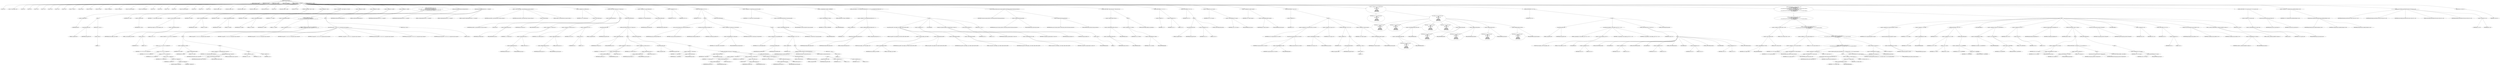 digraph hostapd_notif_assoc {  
"1000134" [label = "(METHOD,hostapd_notif_assoc)" ]
"1000135" [label = "(PARAM,hostapd_data *hapd)" ]
"1000136" [label = "(PARAM,const u8 *addr)" ]
"1000137" [label = "(PARAM,const u8 *req_ies)" ]
"1000138" [label = "(PARAM,size_t req_ies_len)" ]
"1000139" [label = "(PARAM,int reassoc)" ]
"1000140" [label = "(BLOCK,,)" ]
"1000141" [label = "(LOCAL,v6: int)" ]
"1000142" [label = "(LOCAL,v7: const unsigned __int8 *)" ]
"1000143" [label = "(LOCAL,v8: int)" ]
"1000144" [label = "(LOCAL,v9: int)" ]
"1000145" [label = "(LOCAL,v10: int)" ]
"1000146" [label = "(LOCAL,v11: int)" ]
"1000147" [label = "(LOCAL,v13: int)" ]
"1000148" [label = "(LOCAL,v14: int)" ]
"1000149" [label = "(LOCAL,v16: int)" ]
"1000150" [label = "(LOCAL,v17: const u8 *)" ]
"1000151" [label = "(LOCAL,v18: size_t)" ]
"1000152" [label = "(LOCAL,v19: sta_info *)" ]
"1000153" [label = "(LOCAL,v20: sta_info *)" ]
"1000154" [label = "(LOCAL,v21: unsigned int)" ]
"1000155" [label = "(LOCAL,v22: unsigned int)" ]
"1000156" [label = "(LOCAL,v23: wpa_state_machine *)" ]
"1000157" [label = "(LOCAL,v24: wpa_authenticator *)" ]
"1000158" [label = "(LOCAL,v25: int)" ]
"1000159" [label = "(LOCAL,v26: int)" ]
"1000160" [label = "(LOCAL,v27: u32)" ]
"1000161" [label = "(LOCAL,v28: int)" ]
"1000162" [label = "(LOCAL,v29: wpa_state_machine *)" ]
"1000163" [label = "(LOCAL,v30: int)" ]
"1000164" [label = "(LOCAL,v31: u8 *)" ]
"1000165" [label = "(LOCAL,v32: int)" ]
"1000166" [label = "(LOCAL,fmt: unsigned __int8 *)" ]
"1000167" [label = "(LOCAL,fmta: unsigned __int8 *)" ]
"1000168" [label = "(LOCAL,fmtb: unsigned __int8 *)" ]
"1000169" [label = "(LOCAL,fmtc: unsigned __int8 *)" ]
"1000170" [label = "(LOCAL,req_ies_lena: size_t)" ]
"1000171" [label = "(LOCAL,v40: int)" ]
"1000172" [label = "(LOCAL,elems: ieee802_11_elems)" ]
"1000173" [label = "(LOCAL,buf: u8 [ 1064 ])" ]
"1000174" [label = "(CONTROL_STRUCTURE,if ( !addr ),if ( !addr ))" ]
"1000175" [label = "(<operator>.logicalNot,!addr)" ]
"1000176" [label = "(IDENTIFIER,addr,!addr)" ]
"1000177" [label = "(BLOCK,,)" ]
"1000178" [label = "(wpa_printf,wpa_printf(2, fmt))" ]
"1000179" [label = "(LITERAL,2,wpa_printf(2, fmt))" ]
"1000180" [label = "(IDENTIFIER,fmt,wpa_printf(2, fmt))" ]
"1000181" [label = "(RETURN,return -1;,return -1;)" ]
"1000182" [label = "(<operator>.minus,-1)" ]
"1000183" [label = "(LITERAL,1,-1)" ]
"1000184" [label = "(<operator>.assignment,v6 = *addr)" ]
"1000185" [label = "(IDENTIFIER,v6,v6 = *addr)" ]
"1000186" [label = "(<operator>.indirection,*addr)" ]
"1000187" [label = "(IDENTIFIER,addr,v6 = *addr)" ]
"1000188" [label = "(<operator>.assignment,v7 = (const unsigned __int8 *)addr[1])" ]
"1000189" [label = "(IDENTIFIER,v7,v7 = (const unsigned __int8 *)addr[1])" ]
"1000190" [label = "(<operator>.cast,(const unsigned __int8 *)addr[1])" ]
"1000191" [label = "(UNKNOWN,const unsigned __int8 *,const unsigned __int8 *)" ]
"1000192" [label = "(<operator>.indirectIndexAccess,addr[1])" ]
"1000193" [label = "(IDENTIFIER,addr,(const unsigned __int8 *)addr[1])" ]
"1000194" [label = "(LITERAL,1,(const unsigned __int8 *)addr[1])" ]
"1000195" [label = "(<operator>.assignment,v8 = addr[2])" ]
"1000196" [label = "(IDENTIFIER,v8,v8 = addr[2])" ]
"1000197" [label = "(<operator>.indirectIndexAccess,addr[2])" ]
"1000198" [label = "(IDENTIFIER,addr,v8 = addr[2])" ]
"1000199" [label = "(LITERAL,2,v8 = addr[2])" ]
"1000200" [label = "(<operator>.assignment,v9 = addr[3])" ]
"1000201" [label = "(IDENTIFIER,v9,v9 = addr[3])" ]
"1000202" [label = "(<operator>.indirectIndexAccess,addr[3])" ]
"1000203" [label = "(IDENTIFIER,addr,v9 = addr[3])" ]
"1000204" [label = "(LITERAL,3,v9 = addr[3])" ]
"1000205" [label = "(<operator>.assignment,v10 = addr[4])" ]
"1000206" [label = "(IDENTIFIER,v10,v10 = addr[4])" ]
"1000207" [label = "(<operator>.indirectIndexAccess,addr[4])" ]
"1000208" [label = "(IDENTIFIER,addr,v10 = addr[4])" ]
"1000209" [label = "(LITERAL,4,v10 = addr[4])" ]
"1000210" [label = "(<operator>.assignment,v11 = addr[5])" ]
"1000211" [label = "(IDENTIFIER,v11,v11 = addr[5])" ]
"1000212" [label = "(<operator>.indirectIndexAccess,addr[5])" ]
"1000213" [label = "(IDENTIFIER,addr,v11 = addr[5])" ]
"1000214" [label = "(LITERAL,5,v11 = addr[5])" ]
"1000215" [label = "(CONTROL_STRUCTURE,if ( (v6 & 1) != 0\n    || !(v11 | v10 | v9 | v8 | v6 | (unsigned int)v7)\n    || (v40 = addr[5], v13 = memcmp(addr, hapd->own_addr, 6u), v11 = v40, !v13) ),if ( (v6 & 1) != 0\n    || !(v11 | v10 | v9 | v8 | v6 | (unsigned int)v7)\n    || (v40 = addr[5], v13 = memcmp(addr, hapd->own_addr, 6u), v11 = v40, !v13) ))" ]
"1000216" [label = "(<operator>.logicalOr,(v6 & 1) != 0\n    || !(v11 | v10 | v9 | v8 | v6 | (unsigned int)v7)\n    || (v40 = addr[5], v13 = memcmp(addr, hapd->own_addr, 6u), v11 = v40, !v13))" ]
"1000217" [label = "(<operator>.notEquals,(v6 & 1) != 0)" ]
"1000218" [label = "(<operator>.and,v6 & 1)" ]
"1000219" [label = "(IDENTIFIER,v6,v6 & 1)" ]
"1000220" [label = "(LITERAL,1,v6 & 1)" ]
"1000221" [label = "(LITERAL,0,(v6 & 1) != 0)" ]
"1000222" [label = "(<operator>.logicalOr,!(v11 | v10 | v9 | v8 | v6 | (unsigned int)v7)\n    || (v40 = addr[5], v13 = memcmp(addr, hapd->own_addr, 6u), v11 = v40, !v13))" ]
"1000223" [label = "(<operator>.logicalNot,!(v11 | v10 | v9 | v8 | v6 | (unsigned int)v7))" ]
"1000224" [label = "(<operator>.or,v11 | v10 | v9 | v8 | v6 | (unsigned int)v7)" ]
"1000225" [label = "(IDENTIFIER,v11,v11 | v10 | v9 | v8 | v6 | (unsigned int)v7)" ]
"1000226" [label = "(<operator>.or,v10 | v9 | v8 | v6 | (unsigned int)v7)" ]
"1000227" [label = "(IDENTIFIER,v10,v10 | v9 | v8 | v6 | (unsigned int)v7)" ]
"1000228" [label = "(<operator>.or,v9 | v8 | v6 | (unsigned int)v7)" ]
"1000229" [label = "(IDENTIFIER,v9,v9 | v8 | v6 | (unsigned int)v7)" ]
"1000230" [label = "(<operator>.or,v8 | v6 | (unsigned int)v7)" ]
"1000231" [label = "(IDENTIFIER,v8,v8 | v6 | (unsigned int)v7)" ]
"1000232" [label = "(<operator>.or,v6 | (unsigned int)v7)" ]
"1000233" [label = "(IDENTIFIER,v6,v6 | (unsigned int)v7)" ]
"1000234" [label = "(<operator>.cast,(unsigned int)v7)" ]
"1000235" [label = "(UNKNOWN,unsigned int,unsigned int)" ]
"1000236" [label = "(IDENTIFIER,v7,(unsigned int)v7)" ]
"1000237" [label = "(BLOCK,,)" ]
"1000238" [label = "(<operator>.assignment,v40 = addr[5])" ]
"1000239" [label = "(IDENTIFIER,v40,v40 = addr[5])" ]
"1000240" [label = "(<operator>.indirectIndexAccess,addr[5])" ]
"1000241" [label = "(IDENTIFIER,addr,v40 = addr[5])" ]
"1000242" [label = "(LITERAL,5,v40 = addr[5])" ]
"1000243" [label = "(BLOCK,,)" ]
"1000244" [label = "(<operator>.assignment,v13 = memcmp(addr, hapd->own_addr, 6u))" ]
"1000245" [label = "(IDENTIFIER,v13,v13 = memcmp(addr, hapd->own_addr, 6u))" ]
"1000246" [label = "(memcmp,memcmp(addr, hapd->own_addr, 6u))" ]
"1000247" [label = "(IDENTIFIER,addr,memcmp(addr, hapd->own_addr, 6u))" ]
"1000248" [label = "(<operator>.indirectFieldAccess,hapd->own_addr)" ]
"1000249" [label = "(IDENTIFIER,hapd,memcmp(addr, hapd->own_addr, 6u))" ]
"1000250" [label = "(FIELD_IDENTIFIER,own_addr,own_addr)" ]
"1000251" [label = "(LITERAL,6u,memcmp(addr, hapd->own_addr, 6u))" ]
"1000252" [label = "(BLOCK,,)" ]
"1000253" [label = "(<operator>.assignment,v11 = v40)" ]
"1000254" [label = "(IDENTIFIER,v11,v11 = v40)" ]
"1000255" [label = "(IDENTIFIER,v40,v11 = v40)" ]
"1000256" [label = "(<operator>.logicalNot,!v13)" ]
"1000257" [label = "(IDENTIFIER,v13,!v13)" ]
"1000258" [label = "(BLOCK,,)" ]
"1000259" [label = "(wpa_printf,wpa_printf(2, v7, v8, v9, v10, v11, req_ies_lena, req_ies, req_ies_len))" ]
"1000260" [label = "(LITERAL,2,wpa_printf(2, v7, v8, v9, v10, v11, req_ies_lena, req_ies, req_ies_len))" ]
"1000261" [label = "(IDENTIFIER,v7,wpa_printf(2, v7, v8, v9, v10, v11, req_ies_lena, req_ies, req_ies_len))" ]
"1000262" [label = "(IDENTIFIER,v8,wpa_printf(2, v7, v8, v9, v10, v11, req_ies_lena, req_ies, req_ies_len))" ]
"1000263" [label = "(IDENTIFIER,v9,wpa_printf(2, v7, v8, v9, v10, v11, req_ies_lena, req_ies, req_ies_len))" ]
"1000264" [label = "(IDENTIFIER,v10,wpa_printf(2, v7, v8, v9, v10, v11, req_ies_lena, req_ies, req_ies_len))" ]
"1000265" [label = "(IDENTIFIER,v11,wpa_printf(2, v7, v8, v9, v10, v11, req_ies_lena, req_ies, req_ies_len))" ]
"1000266" [label = "(IDENTIFIER,req_ies_lena,wpa_printf(2, v7, v8, v9, v10, v11, req_ies_lena, req_ies, req_ies_len))" ]
"1000267" [label = "(IDENTIFIER,req_ies,wpa_printf(2, v7, v8, v9, v10, v11, req_ies_lena, req_ies, req_ies_len))" ]
"1000268" [label = "(IDENTIFIER,req_ies_len,wpa_printf(2, v7, v8, v9, v10, v11, req_ies_lena, req_ies, req_ies_len))" ]
"1000269" [label = "(RETURN,return 0;,return 0;)" ]
"1000270" [label = "(LITERAL,0,return 0;)" ]
"1000271" [label = "(random_add_randomness,random_add_randomness(addr, 6u))" ]
"1000272" [label = "(IDENTIFIER,addr,random_add_randomness(addr, 6u))" ]
"1000273" [label = "(LITERAL,6u,random_add_randomness(addr, 6u))" ]
"1000274" [label = "(hostapd_logger,hostapd_logger(hapd, addr, 1u, 2, \"associated\"))" ]
"1000275" [label = "(IDENTIFIER,hapd,hostapd_logger(hapd, addr, 1u, 2, \"associated\"))" ]
"1000276" [label = "(IDENTIFIER,addr,hostapd_logger(hapd, addr, 1u, 2, \"associated\"))" ]
"1000277" [label = "(LITERAL,1u,hostapd_logger(hapd, addr, 1u, 2, \"associated\"))" ]
"1000278" [label = "(LITERAL,2,hostapd_logger(hapd, addr, 1u, 2, \"associated\"))" ]
"1000279" [label = "(LITERAL,\"associated\",hostapd_logger(hapd, addr, 1u, 2, \"associated\"))" ]
"1000280" [label = "(ieee802_11_parse_elems,ieee802_11_parse_elems(req_ies, req_ies_len, &elems, 0))" ]
"1000281" [label = "(IDENTIFIER,req_ies,ieee802_11_parse_elems(req_ies, req_ies_len, &elems, 0))" ]
"1000282" [label = "(IDENTIFIER,req_ies_len,ieee802_11_parse_elems(req_ies, req_ies_len, &elems, 0))" ]
"1000283" [label = "(<operator>.addressOf,&elems)" ]
"1000284" [label = "(IDENTIFIER,elems,ieee802_11_parse_elems(req_ies, req_ies_len, &elems, 0))" ]
"1000285" [label = "(LITERAL,0,ieee802_11_parse_elems(req_ies, req_ies_len, &elems, 0))" ]
"1000286" [label = "(<operator>.assignment,v16 = (int)elems.wps_ie)" ]
"1000287" [label = "(IDENTIFIER,v16,v16 = (int)elems.wps_ie)" ]
"1000288" [label = "(<operator>.cast,(int)elems.wps_ie)" ]
"1000289" [label = "(UNKNOWN,int,int)" ]
"1000290" [label = "(<operator>.fieldAccess,elems.wps_ie)" ]
"1000291" [label = "(IDENTIFIER,elems,(int)elems.wps_ie)" ]
"1000292" [label = "(FIELD_IDENTIFIER,wps_ie,wps_ie)" ]
"1000293" [label = "(CONTROL_STRUCTURE,if ( elems.wps_ie ),if ( elems.wps_ie ))" ]
"1000294" [label = "(<operator>.fieldAccess,elems.wps_ie)" ]
"1000295" [label = "(IDENTIFIER,elems,if ( elems.wps_ie ))" ]
"1000296" [label = "(FIELD_IDENTIFIER,wps_ie,wps_ie)" ]
"1000297" [label = "(BLOCK,,)" ]
"1000298" [label = "(<operator>.assignment,v17 = elems.wps_ie - 2)" ]
"1000299" [label = "(IDENTIFIER,v17,v17 = elems.wps_ie - 2)" ]
"1000300" [label = "(<operator>.subtraction,elems.wps_ie - 2)" ]
"1000301" [label = "(<operator>.fieldAccess,elems.wps_ie)" ]
"1000302" [label = "(IDENTIFIER,elems,elems.wps_ie - 2)" ]
"1000303" [label = "(FIELD_IDENTIFIER,wps_ie,wps_ie)" ]
"1000304" [label = "(LITERAL,2,elems.wps_ie - 2)" ]
"1000305" [label = "(<operator>.assignment,v18 = elems.wps_ie_len + 2)" ]
"1000306" [label = "(IDENTIFIER,v18,v18 = elems.wps_ie_len + 2)" ]
"1000307" [label = "(<operator>.addition,elems.wps_ie_len + 2)" ]
"1000308" [label = "(<operator>.fieldAccess,elems.wps_ie_len)" ]
"1000309" [label = "(IDENTIFIER,elems,elems.wps_ie_len + 2)" ]
"1000310" [label = "(FIELD_IDENTIFIER,wps_ie_len,wps_ie_len)" ]
"1000311" [label = "(LITERAL,2,elems.wps_ie_len + 2)" ]
"1000312" [label = "(<operator>.assignment,v16 = v6 & 1)" ]
"1000313" [label = "(IDENTIFIER,v16,v16 = v6 & 1)" ]
"1000314" [label = "(<operator>.and,v6 & 1)" ]
"1000315" [label = "(IDENTIFIER,v6,v6 & 1)" ]
"1000316" [label = "(LITERAL,1,v6 & 1)" ]
"1000317" [label = "(wpa_printf,wpa_printf(2, fmta))" ]
"1000318" [label = "(LITERAL,2,wpa_printf(2, fmta))" ]
"1000319" [label = "(IDENTIFIER,fmta,wpa_printf(2, fmta))" ]
"1000320" [label = "(CONTROL_STRUCTURE,else,else)" ]
"1000321" [label = "(CONTROL_STRUCTURE,if ( elems.rsn_ie ),if ( elems.rsn_ie ))" ]
"1000322" [label = "(<operator>.fieldAccess,elems.rsn_ie)" ]
"1000323" [label = "(IDENTIFIER,elems,if ( elems.rsn_ie ))" ]
"1000324" [label = "(FIELD_IDENTIFIER,rsn_ie,rsn_ie)" ]
"1000325" [label = "(BLOCK,,)" ]
"1000326" [label = "(<operator>.assignment,v17 = elems.rsn_ie - 2)" ]
"1000327" [label = "(IDENTIFIER,v17,v17 = elems.rsn_ie - 2)" ]
"1000328" [label = "(<operator>.subtraction,elems.rsn_ie - 2)" ]
"1000329" [label = "(<operator>.fieldAccess,elems.rsn_ie)" ]
"1000330" [label = "(IDENTIFIER,elems,elems.rsn_ie - 2)" ]
"1000331" [label = "(FIELD_IDENTIFIER,rsn_ie,rsn_ie)" ]
"1000332" [label = "(LITERAL,2,elems.rsn_ie - 2)" ]
"1000333" [label = "(<operator>.assignment,v18 = elems.rsn_ie_len + 2)" ]
"1000334" [label = "(IDENTIFIER,v18,v18 = elems.rsn_ie_len + 2)" ]
"1000335" [label = "(<operator>.addition,elems.rsn_ie_len + 2)" ]
"1000336" [label = "(<operator>.fieldAccess,elems.rsn_ie_len)" ]
"1000337" [label = "(IDENTIFIER,elems,elems.rsn_ie_len + 2)" ]
"1000338" [label = "(FIELD_IDENTIFIER,rsn_ie_len,rsn_ie_len)" ]
"1000339" [label = "(LITERAL,2,elems.rsn_ie_len + 2)" ]
"1000340" [label = "(wpa_printf,wpa_printf(2, fmta))" ]
"1000341" [label = "(LITERAL,2,wpa_printf(2, fmta))" ]
"1000342" [label = "(IDENTIFIER,fmta,wpa_printf(2, fmta))" ]
"1000343" [label = "(CONTROL_STRUCTURE,else,else)" ]
"1000344" [label = "(BLOCK,,)" ]
"1000345" [label = "(<operator>.assignment,v17 = elems.wpa_ie)" ]
"1000346" [label = "(IDENTIFIER,v17,v17 = elems.wpa_ie)" ]
"1000347" [label = "(<operator>.fieldAccess,elems.wpa_ie)" ]
"1000348" [label = "(IDENTIFIER,elems,v17 = elems.wpa_ie)" ]
"1000349" [label = "(FIELD_IDENTIFIER,wpa_ie,wpa_ie)" ]
"1000350" [label = "(CONTROL_STRUCTURE,if ( elems.wpa_ie ),if ( elems.wpa_ie ))" ]
"1000351" [label = "(<operator>.fieldAccess,elems.wpa_ie)" ]
"1000352" [label = "(IDENTIFIER,elems,if ( elems.wpa_ie ))" ]
"1000353" [label = "(FIELD_IDENTIFIER,wpa_ie,wpa_ie)" ]
"1000354" [label = "(BLOCK,,)" ]
"1000355" [label = "(<operator>.assignment,v17 = elems.wpa_ie - 2)" ]
"1000356" [label = "(IDENTIFIER,v17,v17 = elems.wpa_ie - 2)" ]
"1000357" [label = "(<operator>.subtraction,elems.wpa_ie - 2)" ]
"1000358" [label = "(<operator>.fieldAccess,elems.wpa_ie)" ]
"1000359" [label = "(IDENTIFIER,elems,elems.wpa_ie - 2)" ]
"1000360" [label = "(FIELD_IDENTIFIER,wpa_ie,wpa_ie)" ]
"1000361" [label = "(LITERAL,2,elems.wpa_ie - 2)" ]
"1000362" [label = "(<operator>.assignment,v16 = (int)elems.rsn_ie)" ]
"1000363" [label = "(IDENTIFIER,v16,v16 = (int)elems.rsn_ie)" ]
"1000364" [label = "(<operator>.cast,(int)elems.rsn_ie)" ]
"1000365" [label = "(UNKNOWN,int,int)" ]
"1000366" [label = "(<operator>.fieldAccess,elems.rsn_ie)" ]
"1000367" [label = "(IDENTIFIER,elems,(int)elems.rsn_ie)" ]
"1000368" [label = "(FIELD_IDENTIFIER,rsn_ie,rsn_ie)" ]
"1000369" [label = "(<operator>.assignment,v18 = elems.wpa_ie_len + 2)" ]
"1000370" [label = "(IDENTIFIER,v18,v18 = elems.wpa_ie_len + 2)" ]
"1000371" [label = "(<operator>.addition,elems.wpa_ie_len + 2)" ]
"1000372" [label = "(<operator>.fieldAccess,elems.wpa_ie_len)" ]
"1000373" [label = "(IDENTIFIER,elems,elems.wpa_ie_len + 2)" ]
"1000374" [label = "(FIELD_IDENTIFIER,wpa_ie_len,wpa_ie_len)" ]
"1000375" [label = "(LITERAL,2,elems.wpa_ie_len + 2)" ]
"1000376" [label = "(wpa_printf,wpa_printf(2, fmta))" ]
"1000377" [label = "(LITERAL,2,wpa_printf(2, fmta))" ]
"1000378" [label = "(IDENTIFIER,fmta,wpa_printf(2, fmta))" ]
"1000379" [label = "(CONTROL_STRUCTURE,else,else)" ]
"1000380" [label = "(BLOCK,,)" ]
"1000381" [label = "(wpa_printf,wpa_printf(2, fmta))" ]
"1000382" [label = "(LITERAL,2,wpa_printf(2, fmta))" ]
"1000383" [label = "(IDENTIFIER,fmta,wpa_printf(2, fmta))" ]
"1000384" [label = "(<operator>.assignment,v16 = 1)" ]
"1000385" [label = "(IDENTIFIER,v16,v16 = 1)" ]
"1000386" [label = "(LITERAL,1,v16 = 1)" ]
"1000387" [label = "(<operator>.assignment,v18 = 0)" ]
"1000388" [label = "(IDENTIFIER,v18,v18 = 0)" ]
"1000389" [label = "(LITERAL,0,v18 = 0)" ]
"1000390" [label = "(<operator>.assignment,v19 = ap_get_sta(hapd, addr))" ]
"1000391" [label = "(IDENTIFIER,v19,v19 = ap_get_sta(hapd, addr))" ]
"1000392" [label = "(ap_get_sta,ap_get_sta(hapd, addr))" ]
"1000393" [label = "(IDENTIFIER,hapd,ap_get_sta(hapd, addr))" ]
"1000394" [label = "(IDENTIFIER,addr,ap_get_sta(hapd, addr))" ]
"1000395" [label = "(<operator>.assignment,v20 = v19)" ]
"1000396" [label = "(IDENTIFIER,v20,v20 = v19)" ]
"1000397" [label = "(IDENTIFIER,v19,v20 = v19)" ]
"1000398" [label = "(CONTROL_STRUCTURE,if ( v19 ),if ( v19 ))" ]
"1000399" [label = "(IDENTIFIER,v19,if ( v19 ))" ]
"1000400" [label = "(BLOCK,,)" ]
"1000401" [label = "(ap_sta_no_session_timeout,ap_sta_no_session_timeout(hapd, v19))" ]
"1000402" [label = "(IDENTIFIER,hapd,ap_sta_no_session_timeout(hapd, v19))" ]
"1000403" [label = "(IDENTIFIER,v19,ap_sta_no_session_timeout(hapd, v19))" ]
"1000404" [label = "(accounting_sta_stop,accounting_sta_stop(hapd, v20))" ]
"1000405" [label = "(IDENTIFIER,hapd,accounting_sta_stop(hapd, v20))" ]
"1000406" [label = "(IDENTIFIER,v20,accounting_sta_stop(hapd, v20))" ]
"1000407" [label = "(<operator>.assignment,v20->timeout_next = STA_NULLFUNC)" ]
"1000408" [label = "(<operator>.indirectFieldAccess,v20->timeout_next)" ]
"1000409" [label = "(IDENTIFIER,v20,v20->timeout_next = STA_NULLFUNC)" ]
"1000410" [label = "(FIELD_IDENTIFIER,timeout_next,timeout_next)" ]
"1000411" [label = "(IDENTIFIER,STA_NULLFUNC,v20->timeout_next = STA_NULLFUNC)" ]
"1000412" [label = "(CONTROL_STRUCTURE,else,else)" ]
"1000413" [label = "(BLOCK,,)" ]
"1000414" [label = "(<operator>.assignment,v20 = ap_sta_add(hapd, addr))" ]
"1000415" [label = "(IDENTIFIER,v20,v20 = ap_sta_add(hapd, addr))" ]
"1000416" [label = "(ap_sta_add,ap_sta_add(hapd, addr))" ]
"1000417" [label = "(IDENTIFIER,hapd,ap_sta_add(hapd, addr))" ]
"1000418" [label = "(IDENTIFIER,addr,ap_sta_add(hapd, addr))" ]
"1000419" [label = "(CONTROL_STRUCTURE,if ( !v20 ),if ( !v20 ))" ]
"1000420" [label = "(<operator>.logicalNot,!v20)" ]
"1000421" [label = "(IDENTIFIER,v20,!v20)" ]
"1000422" [label = "(BLOCK,,)" ]
"1000423" [label = "(hostapd_drv_sta_disassoc,hostapd_drv_sta_disassoc(hapd, addr, 5))" ]
"1000424" [label = "(IDENTIFIER,hapd,hostapd_drv_sta_disassoc(hapd, addr, 5))" ]
"1000425" [label = "(IDENTIFIER,addr,hostapd_drv_sta_disassoc(hapd, addr, 5))" ]
"1000426" [label = "(LITERAL,5,hostapd_drv_sta_disassoc(hapd, addr, 5))" ]
"1000427" [label = "(RETURN,return -1;,return -1;)" ]
"1000428" [label = "(<operator>.minus,-1)" ]
"1000429" [label = "(LITERAL,1,-1)" ]
"1000430" [label = "(<operator>.assignment,v21 = hapd->iface->drv_max_acl_mac_addrs)" ]
"1000431" [label = "(IDENTIFIER,v21,v21 = hapd->iface->drv_max_acl_mac_addrs)" ]
"1000432" [label = "(<operator>.indirectFieldAccess,hapd->iface->drv_max_acl_mac_addrs)" ]
"1000433" [label = "(<operator>.indirectFieldAccess,hapd->iface)" ]
"1000434" [label = "(IDENTIFIER,hapd,v21 = hapd->iface->drv_max_acl_mac_addrs)" ]
"1000435" [label = "(FIELD_IDENTIFIER,iface,iface)" ]
"1000436" [label = "(FIELD_IDENTIFIER,drv_max_acl_mac_addrs,drv_max_acl_mac_addrs)" ]
"1000437" [label = "(<operators>.assignmentAnd,v20->flags &= 0xFFFECFFF)" ]
"1000438" [label = "(<operator>.indirectFieldAccess,v20->flags)" ]
"1000439" [label = "(IDENTIFIER,v20,v20->flags &= 0xFFFECFFF)" ]
"1000440" [label = "(FIELD_IDENTIFIER,flags,flags)" ]
"1000441" [label = "(LITERAL,0xFFFECFFF,v20->flags &= 0xFFFECFFF)" ]
"1000442" [label = "(CONTROL_STRUCTURE,if ( !v21 && hostapd_check_acl(hapd, addr, 0) != 1 ),if ( !v21 && hostapd_check_acl(hapd, addr, 0) != 1 ))" ]
"1000443" [label = "(<operator>.logicalAnd,!v21 && hostapd_check_acl(hapd, addr, 0) != 1)" ]
"1000444" [label = "(<operator>.logicalNot,!v21)" ]
"1000445" [label = "(IDENTIFIER,v21,!v21)" ]
"1000446" [label = "(<operator>.notEquals,hostapd_check_acl(hapd, addr, 0) != 1)" ]
"1000447" [label = "(hostapd_check_acl,hostapd_check_acl(hapd, addr, 0))" ]
"1000448" [label = "(IDENTIFIER,hapd,hostapd_check_acl(hapd, addr, 0))" ]
"1000449" [label = "(IDENTIFIER,addr,hostapd_check_acl(hapd, addr, 0))" ]
"1000450" [label = "(LITERAL,0,hostapd_check_acl(hapd, addr, 0))" ]
"1000451" [label = "(LITERAL,1,hostapd_check_acl(hapd, addr, 0) != 1)" ]
"1000452" [label = "(BLOCK,,)" ]
"1000453" [label = "(wpa_printf,wpa_printf(3, (const unsigned __int8 *)addr[2], addr[3], addr[4], addr[5]))" ]
"1000454" [label = "(LITERAL,3,wpa_printf(3, (const unsigned __int8 *)addr[2], addr[3], addr[4], addr[5]))" ]
"1000455" [label = "(<operator>.cast,(const unsigned __int8 *)addr[2])" ]
"1000456" [label = "(UNKNOWN,const unsigned __int8 *,const unsigned __int8 *)" ]
"1000457" [label = "(<operator>.indirectIndexAccess,addr[2])" ]
"1000458" [label = "(IDENTIFIER,addr,(const unsigned __int8 *)addr[2])" ]
"1000459" [label = "(LITERAL,2,(const unsigned __int8 *)addr[2])" ]
"1000460" [label = "(<operator>.indirectIndexAccess,addr[3])" ]
"1000461" [label = "(IDENTIFIER,addr,wpa_printf(3, (const unsigned __int8 *)addr[2], addr[3], addr[4], addr[5]))" ]
"1000462" [label = "(LITERAL,3,wpa_printf(3, (const unsigned __int8 *)addr[2], addr[3], addr[4], addr[5]))" ]
"1000463" [label = "(<operator>.indirectIndexAccess,addr[4])" ]
"1000464" [label = "(IDENTIFIER,addr,wpa_printf(3, (const unsigned __int8 *)addr[2], addr[3], addr[4], addr[5]))" ]
"1000465" [label = "(LITERAL,4,wpa_printf(3, (const unsigned __int8 *)addr[2], addr[3], addr[4], addr[5]))" ]
"1000466" [label = "(<operator>.indirectIndexAccess,addr[5])" ]
"1000467" [label = "(IDENTIFIER,addr,wpa_printf(3, (const unsigned __int8 *)addr[2], addr[3], addr[4], addr[5]))" ]
"1000468" [label = "(LITERAL,5,wpa_printf(3, (const unsigned __int8 *)addr[2], addr[3], addr[4], addr[5]))" ]
"1000469" [label = "(<operator>.assignment,v32 = 1)" ]
"1000470" [label = "(IDENTIFIER,v32,v32 = 1)" ]
"1000471" [label = "(LITERAL,1,v32 = 1)" ]
"1000472" [label = "(JUMP_TARGET,fail)" ]
"1000473" [label = "(hostapd_drv_sta_disassoc,hostapd_drv_sta_disassoc(hapd, v20->addr, v32))" ]
"1000474" [label = "(IDENTIFIER,hapd,hostapd_drv_sta_disassoc(hapd, v20->addr, v32))" ]
"1000475" [label = "(<operator>.indirectFieldAccess,v20->addr)" ]
"1000476" [label = "(IDENTIFIER,v20,hostapd_drv_sta_disassoc(hapd, v20->addr, v32))" ]
"1000477" [label = "(FIELD_IDENTIFIER,addr,addr)" ]
"1000478" [label = "(IDENTIFIER,v32,hostapd_drv_sta_disassoc(hapd, v20->addr, v32))" ]
"1000479" [label = "(ap_free_sta,ap_free_sta(hapd, v20))" ]
"1000480" [label = "(IDENTIFIER,hapd,ap_free_sta(hapd, v20))" ]
"1000481" [label = "(IDENTIFIER,v20,ap_free_sta(hapd, v20))" ]
"1000482" [label = "(RETURN,return -1;,return -1;)" ]
"1000483" [label = "(<operator>.minus,-1)" ]
"1000484" [label = "(LITERAL,1,-1)" ]
"1000485" [label = "(ap_copy_sta_supp_op_classes,ap_copy_sta_supp_op_classes(v20, elems.supp_op_classes, elems.supp_op_classes_len))" ]
"1000486" [label = "(IDENTIFIER,v20,ap_copy_sta_supp_op_classes(v20, elems.supp_op_classes, elems.supp_op_classes_len))" ]
"1000487" [label = "(<operator>.fieldAccess,elems.supp_op_classes)" ]
"1000488" [label = "(IDENTIFIER,elems,ap_copy_sta_supp_op_classes(v20, elems.supp_op_classes, elems.supp_op_classes_len))" ]
"1000489" [label = "(FIELD_IDENTIFIER,supp_op_classes,supp_op_classes)" ]
"1000490" [label = "(<operator>.fieldAccess,elems.supp_op_classes_len)" ]
"1000491" [label = "(IDENTIFIER,elems,ap_copy_sta_supp_op_classes(v20, elems.supp_op_classes, elems.supp_op_classes_len))" ]
"1000492" [label = "(FIELD_IDENTIFIER,supp_op_classes_len,supp_op_classes_len)" ]
"1000493" [label = "(CONTROL_STRUCTURE,if ( !hapd->conf->wpa ),if ( !hapd->conf->wpa ))" ]
"1000494" [label = "(<operator>.logicalNot,!hapd->conf->wpa)" ]
"1000495" [label = "(<operator>.indirectFieldAccess,hapd->conf->wpa)" ]
"1000496" [label = "(<operator>.indirectFieldAccess,hapd->conf)" ]
"1000497" [label = "(IDENTIFIER,hapd,!hapd->conf->wpa)" ]
"1000498" [label = "(FIELD_IDENTIFIER,conf,conf)" ]
"1000499" [label = "(FIELD_IDENTIFIER,wpa,wpa)" ]
"1000500" [label = "(BLOCK,,)" ]
"1000501" [label = "(<operator>.assignment,v22 = v20->flags)" ]
"1000502" [label = "(IDENTIFIER,v22,v22 = v20->flags)" ]
"1000503" [label = "(<operator>.indirectFieldAccess,v20->flags)" ]
"1000504" [label = "(IDENTIFIER,v20,v22 = v20->flags)" ]
"1000505" [label = "(FIELD_IDENTIFIER,flags,flags)" ]
"1000506" [label = "(CONTROL_STRUCTURE,goto LABEL_24;,goto LABEL_24;)" ]
"1000507" [label = "(CONTROL_STRUCTURE,if ( !v17 ),if ( !v17 ))" ]
"1000508" [label = "(<operator>.logicalNot,!v17)" ]
"1000509" [label = "(IDENTIFIER,v17,!v17)" ]
"1000510" [label = "(<operator>.assignment,v16 = 1)" ]
"1000511" [label = "(IDENTIFIER,v16,v16 = 1)" ]
"1000512" [label = "(LITERAL,1,v16 = 1)" ]
"1000513" [label = "(CONTROL_STRUCTURE,if ( v16 ),if ( v16 ))" ]
"1000514" [label = "(IDENTIFIER,v16,if ( v16 ))" ]
"1000515" [label = "(BLOCK,,)" ]
"1000516" [label = "(wpa_printf,wpa_printf(2, fmtb))" ]
"1000517" [label = "(LITERAL,2,wpa_printf(2, fmtb))" ]
"1000518" [label = "(IDENTIFIER,fmtb,wpa_printf(2, fmtb))" ]
"1000519" [label = "(<operator>.assignment,v32 = 13)" ]
"1000520" [label = "(IDENTIFIER,v32,v32 = 13)" ]
"1000521" [label = "(LITERAL,13,v32 = 13)" ]
"1000522" [label = "(CONTROL_STRUCTURE,goto fail;,goto fail;)" ]
"1000523" [label = "(<operator>.assignment,v23 = v20->wpa_sm)" ]
"1000524" [label = "(IDENTIFIER,v23,v23 = v20->wpa_sm)" ]
"1000525" [label = "(<operator>.indirectFieldAccess,v20->wpa_sm)" ]
"1000526" [label = "(IDENTIFIER,v20,v23 = v20->wpa_sm)" ]
"1000527" [label = "(FIELD_IDENTIFIER,wpa_sm,wpa_sm)" ]
"1000528" [label = "(<operator>.assignment,v24 = hapd->wpa_auth)" ]
"1000529" [label = "(IDENTIFIER,v24,v24 = hapd->wpa_auth)" ]
"1000530" [label = "(<operator>.indirectFieldAccess,hapd->wpa_auth)" ]
"1000531" [label = "(IDENTIFIER,hapd,v24 = hapd->wpa_auth)" ]
"1000532" [label = "(FIELD_IDENTIFIER,wpa_auth,wpa_auth)" ]
"1000533" [label = "(CONTROL_STRUCTURE,if ( !v23 ),if ( !v23 ))" ]
"1000534" [label = "(<operator>.logicalNot,!v23)" ]
"1000535" [label = "(IDENTIFIER,v23,!v23)" ]
"1000536" [label = "(BLOCK,,)" ]
"1000537" [label = "(<operator>.assignment,v23 = wpa_auth_sta_init(v24, v20->addr, 0))" ]
"1000538" [label = "(IDENTIFIER,v23,v23 = wpa_auth_sta_init(v24, v20->addr, 0))" ]
"1000539" [label = "(wpa_auth_sta_init,wpa_auth_sta_init(v24, v20->addr, 0))" ]
"1000540" [label = "(IDENTIFIER,v24,wpa_auth_sta_init(v24, v20->addr, 0))" ]
"1000541" [label = "(<operator>.indirectFieldAccess,v20->addr)" ]
"1000542" [label = "(IDENTIFIER,v20,wpa_auth_sta_init(v24, v20->addr, 0))" ]
"1000543" [label = "(FIELD_IDENTIFIER,addr,addr)" ]
"1000544" [label = "(LITERAL,0,wpa_auth_sta_init(v24, v20->addr, 0))" ]
"1000545" [label = "(<operator>.assignment,v20->wpa_sm = v23)" ]
"1000546" [label = "(<operator>.indirectFieldAccess,v20->wpa_sm)" ]
"1000547" [label = "(IDENTIFIER,v20,v20->wpa_sm = v23)" ]
"1000548" [label = "(FIELD_IDENTIFIER,wpa_sm,wpa_sm)" ]
"1000549" [label = "(IDENTIFIER,v23,v20->wpa_sm = v23)" ]
"1000550" [label = "(CONTROL_STRUCTURE,if ( !v23 ),if ( !v23 ))" ]
"1000551" [label = "(<operator>.logicalNot,!v23)" ]
"1000552" [label = "(IDENTIFIER,v23,!v23)" ]
"1000553" [label = "(BLOCK,,)" ]
"1000554" [label = "(wpa_printf,wpa_printf(5, fmtb))" ]
"1000555" [label = "(LITERAL,5,wpa_printf(5, fmtb))" ]
"1000556" [label = "(IDENTIFIER,fmtb,wpa_printf(5, fmtb))" ]
"1000557" [label = "(RETURN,return -1;,return -1;)" ]
"1000558" [label = "(<operator>.minus,-1)" ]
"1000559" [label = "(LITERAL,1,-1)" ]
"1000560" [label = "(<operator>.assignment,v24 = hapd->wpa_auth)" ]
"1000561" [label = "(IDENTIFIER,v24,v24 = hapd->wpa_auth)" ]
"1000562" [label = "(<operator>.indirectFieldAccess,hapd->wpa_auth)" ]
"1000563" [label = "(IDENTIFIER,hapd,v24 = hapd->wpa_auth)" ]
"1000564" [label = "(FIELD_IDENTIFIER,wpa_auth,wpa_auth)" ]
"1000565" [label = "(<operator>.assignment,v25 = wpa_validate_wpa_ie(\n          v24,\n          v23,\n          hapd->iface->freq,\n          v17,\n          v18,\n          elems.mdie,\n          elems.mdie_len,\n          elems.owe_dh,\n          elems.owe_dh_len))" ]
"1000566" [label = "(IDENTIFIER,v25,v25 = wpa_validate_wpa_ie(\n          v24,\n          v23,\n          hapd->iface->freq,\n          v17,\n          v18,\n          elems.mdie,\n          elems.mdie_len,\n          elems.owe_dh,\n          elems.owe_dh_len))" ]
"1000567" [label = "(wpa_validate_wpa_ie,wpa_validate_wpa_ie(\n          v24,\n          v23,\n          hapd->iface->freq,\n          v17,\n          v18,\n          elems.mdie,\n          elems.mdie_len,\n          elems.owe_dh,\n          elems.owe_dh_len))" ]
"1000568" [label = "(IDENTIFIER,v24,wpa_validate_wpa_ie(\n          v24,\n          v23,\n          hapd->iface->freq,\n          v17,\n          v18,\n          elems.mdie,\n          elems.mdie_len,\n          elems.owe_dh,\n          elems.owe_dh_len))" ]
"1000569" [label = "(IDENTIFIER,v23,wpa_validate_wpa_ie(\n          v24,\n          v23,\n          hapd->iface->freq,\n          v17,\n          v18,\n          elems.mdie,\n          elems.mdie_len,\n          elems.owe_dh,\n          elems.owe_dh_len))" ]
"1000570" [label = "(<operator>.indirectFieldAccess,hapd->iface->freq)" ]
"1000571" [label = "(<operator>.indirectFieldAccess,hapd->iface)" ]
"1000572" [label = "(IDENTIFIER,hapd,wpa_validate_wpa_ie(\n          v24,\n          v23,\n          hapd->iface->freq,\n          v17,\n          v18,\n          elems.mdie,\n          elems.mdie_len,\n          elems.owe_dh,\n          elems.owe_dh_len))" ]
"1000573" [label = "(FIELD_IDENTIFIER,iface,iface)" ]
"1000574" [label = "(FIELD_IDENTIFIER,freq,freq)" ]
"1000575" [label = "(IDENTIFIER,v17,wpa_validate_wpa_ie(\n          v24,\n          v23,\n          hapd->iface->freq,\n          v17,\n          v18,\n          elems.mdie,\n          elems.mdie_len,\n          elems.owe_dh,\n          elems.owe_dh_len))" ]
"1000576" [label = "(IDENTIFIER,v18,wpa_validate_wpa_ie(\n          v24,\n          v23,\n          hapd->iface->freq,\n          v17,\n          v18,\n          elems.mdie,\n          elems.mdie_len,\n          elems.owe_dh,\n          elems.owe_dh_len))" ]
"1000577" [label = "(<operator>.fieldAccess,elems.mdie)" ]
"1000578" [label = "(IDENTIFIER,elems,wpa_validate_wpa_ie(\n          v24,\n          v23,\n          hapd->iface->freq,\n          v17,\n          v18,\n          elems.mdie,\n          elems.mdie_len,\n          elems.owe_dh,\n          elems.owe_dh_len))" ]
"1000579" [label = "(FIELD_IDENTIFIER,mdie,mdie)" ]
"1000580" [label = "(<operator>.fieldAccess,elems.mdie_len)" ]
"1000581" [label = "(IDENTIFIER,elems,wpa_validate_wpa_ie(\n          v24,\n          v23,\n          hapd->iface->freq,\n          v17,\n          v18,\n          elems.mdie,\n          elems.mdie_len,\n          elems.owe_dh,\n          elems.owe_dh_len))" ]
"1000582" [label = "(FIELD_IDENTIFIER,mdie_len,mdie_len)" ]
"1000583" [label = "(<operator>.fieldAccess,elems.owe_dh)" ]
"1000584" [label = "(IDENTIFIER,elems,wpa_validate_wpa_ie(\n          v24,\n          v23,\n          hapd->iface->freq,\n          v17,\n          v18,\n          elems.mdie,\n          elems.mdie_len,\n          elems.owe_dh,\n          elems.owe_dh_len))" ]
"1000585" [label = "(FIELD_IDENTIFIER,owe_dh,owe_dh)" ]
"1000586" [label = "(<operator>.fieldAccess,elems.owe_dh_len)" ]
"1000587" [label = "(IDENTIFIER,elems,wpa_validate_wpa_ie(\n          v24,\n          v23,\n          hapd->iface->freq,\n          v17,\n          v18,\n          elems.mdie,\n          elems.mdie_len,\n          elems.owe_dh,\n          elems.owe_dh_len))" ]
"1000588" [label = "(FIELD_IDENTIFIER,owe_dh_len,owe_dh_len)" ]
"1000589" [label = "(CONTROL_STRUCTURE,if ( v25 ),if ( v25 ))" ]
"1000590" [label = "(IDENTIFIER,v25,if ( v25 ))" ]
"1000591" [label = "(BLOCK,,)" ]
"1000592" [label = "(wpa_printf,wpa_printf(2, fmtc))" ]
"1000593" [label = "(LITERAL,2,wpa_printf(2, fmtc))" ]
"1000594" [label = "(IDENTIFIER,fmtc,wpa_printf(2, fmtc))" ]
"1000595" [label = "(wpa_hexdump,wpa_hexdump(2, (const unsigned __int8 *)\"IE\", v17, v18))" ]
"1000596" [label = "(LITERAL,2,wpa_hexdump(2, (const unsigned __int8 *)\"IE\", v17, v18))" ]
"1000597" [label = "(<operator>.cast,(const unsigned __int8 *)\"IE\")" ]
"1000598" [label = "(UNKNOWN,const unsigned __int8 *,const unsigned __int8 *)" ]
"1000599" [label = "(LITERAL,\"IE\",(const unsigned __int8 *)\"IE\")" ]
"1000600" [label = "(IDENTIFIER,v17,wpa_hexdump(2, (const unsigned __int8 *)\"IE\", v17, v18))" ]
"1000601" [label = "(IDENTIFIER,v18,wpa_hexdump(2, (const unsigned __int8 *)\"IE\", v17, v18))" ]
"1000602" [label = "(CONTROL_STRUCTURE,switch ( v25 ),switch ( v25 ))" ]
"1000603" [label = "(IDENTIFIER,v25,switch ( v25 ))" ]
"1000604" [label = "(BLOCK,,)" ]
"1000605" [label = "(JUMP_TARGET,case 2)" ]
"1000606" [label = "(<operator>.assignment,v32 = 18)" ]
"1000607" [label = "(IDENTIFIER,v32,v32 = 18)" ]
"1000608" [label = "(LITERAL,18,v32 = 18)" ]
"1000609" [label = "(CONTROL_STRUCTURE,break;,break;)" ]
"1000610" [label = "(JUMP_TARGET,case 3)" ]
"1000611" [label = "(<operator>.assignment,v32 = 19)" ]
"1000612" [label = "(IDENTIFIER,v32,v32 = 19)" ]
"1000613" [label = "(LITERAL,19,v32 = 19)" ]
"1000614" [label = "(CONTROL_STRUCTURE,break;,break;)" ]
"1000615" [label = "(JUMP_TARGET,case 4)" ]
"1000616" [label = "(<operator>.assignment,v32 = 20)" ]
"1000617" [label = "(IDENTIFIER,v32,v32 = 20)" ]
"1000618" [label = "(LITERAL,20,v32 = 20)" ]
"1000619" [label = "(CONTROL_STRUCTURE,break;,break;)" ]
"1000620" [label = "(JUMP_TARGET,case 8)" ]
"1000621" [label = "(<operator>.assignment,v32 = 24)" ]
"1000622" [label = "(IDENTIFIER,v32,v32 = 24)" ]
"1000623" [label = "(LITERAL,24,v32 = 24)" ]
"1000624" [label = "(CONTROL_STRUCTURE,break;,break;)" ]
"1000625" [label = "(JUMP_TARGET,default)" ]
"1000626" [label = "(<operator>.assignment,v32 = 13)" ]
"1000627" [label = "(IDENTIFIER,v32,v32 = 13)" ]
"1000628" [label = "(LITERAL,13,v32 = 13)" ]
"1000629" [label = "(CONTROL_STRUCTURE,break;,break;)" ]
"1000630" [label = "(CONTROL_STRUCTURE,goto fail;,goto fail;)" ]
"1000631" [label = "(CONTROL_STRUCTURE,if ( (v20->flags & 0x402) != 1026\n    || (v14 = v20->sa_query_timed_out) != 0\n    || v20->sa_query_count > 0\n    && ((ap_check_sa_query_timeout(hapd, v20), (~v20->flags & 0x402) != 0) || v20->sa_query_timed_out)\n    || v20->auth_alg == 2 ),if ( (v20->flags & 0x402) != 1026\n    || (v14 = v20->sa_query_timed_out) != 0\n    || v20->sa_query_count > 0\n    && ((ap_check_sa_query_timeout(hapd, v20), (~v20->flags & 0x402) != 0) || v20->sa_query_timed_out)\n    || v20->auth_alg == 2 ))" ]
"1000632" [label = "(<operator>.logicalOr,(v20->flags & 0x402) != 1026\n    || (v14 = v20->sa_query_timed_out) != 0\n    || v20->sa_query_count > 0\n    && ((ap_check_sa_query_timeout(hapd, v20), (~v20->flags & 0x402) != 0) || v20->sa_query_timed_out)\n    || v20->auth_alg == 2)" ]
"1000633" [label = "(<operator>.notEquals,(v20->flags & 0x402) != 1026)" ]
"1000634" [label = "(<operator>.and,v20->flags & 0x402)" ]
"1000635" [label = "(<operator>.indirectFieldAccess,v20->flags)" ]
"1000636" [label = "(IDENTIFIER,v20,v20->flags & 0x402)" ]
"1000637" [label = "(FIELD_IDENTIFIER,flags,flags)" ]
"1000638" [label = "(LITERAL,0x402,v20->flags & 0x402)" ]
"1000639" [label = "(LITERAL,1026,(v20->flags & 0x402) != 1026)" ]
"1000640" [label = "(<operator>.logicalOr,(v14 = v20->sa_query_timed_out) != 0\n    || v20->sa_query_count > 0\n    && ((ap_check_sa_query_timeout(hapd, v20), (~v20->flags & 0x402) != 0) || v20->sa_query_timed_out)\n    || v20->auth_alg == 2)" ]
"1000641" [label = "(<operator>.notEquals,(v14 = v20->sa_query_timed_out) != 0)" ]
"1000642" [label = "(<operator>.assignment,v14 = v20->sa_query_timed_out)" ]
"1000643" [label = "(IDENTIFIER,v14,v14 = v20->sa_query_timed_out)" ]
"1000644" [label = "(<operator>.indirectFieldAccess,v20->sa_query_timed_out)" ]
"1000645" [label = "(IDENTIFIER,v20,v14 = v20->sa_query_timed_out)" ]
"1000646" [label = "(FIELD_IDENTIFIER,sa_query_timed_out,sa_query_timed_out)" ]
"1000647" [label = "(LITERAL,0,(v14 = v20->sa_query_timed_out) != 0)" ]
"1000648" [label = "(<operator>.logicalOr,v20->sa_query_count > 0\n    && ((ap_check_sa_query_timeout(hapd, v20), (~v20->flags & 0x402) != 0) || v20->sa_query_timed_out)\n    || v20->auth_alg == 2)" ]
"1000649" [label = "(<operator>.logicalAnd,v20->sa_query_count > 0\n    && ((ap_check_sa_query_timeout(hapd, v20), (~v20->flags & 0x402) != 0) || v20->sa_query_timed_out))" ]
"1000650" [label = "(<operator>.greaterThan,v20->sa_query_count > 0)" ]
"1000651" [label = "(<operator>.indirectFieldAccess,v20->sa_query_count)" ]
"1000652" [label = "(IDENTIFIER,v20,v20->sa_query_count > 0)" ]
"1000653" [label = "(FIELD_IDENTIFIER,sa_query_count,sa_query_count)" ]
"1000654" [label = "(LITERAL,0,v20->sa_query_count > 0)" ]
"1000655" [label = "(<operator>.logicalOr,(ap_check_sa_query_timeout(hapd, v20), (~v20->flags & 0x402) != 0) || v20->sa_query_timed_out)" ]
"1000656" [label = "(BLOCK,,)" ]
"1000657" [label = "(ap_check_sa_query_timeout,ap_check_sa_query_timeout(hapd, v20))" ]
"1000658" [label = "(IDENTIFIER,hapd,ap_check_sa_query_timeout(hapd, v20))" ]
"1000659" [label = "(IDENTIFIER,v20,ap_check_sa_query_timeout(hapd, v20))" ]
"1000660" [label = "(<operator>.notEquals,(~v20->flags & 0x402) != 0)" ]
"1000661" [label = "(<operator>.and,~v20->flags & 0x402)" ]
"1000662" [label = "(<operator>.indirectFieldAccess,~v20->flags)" ]
"1000663" [label = "(IDENTIFIER,~v20,~v20->flags & 0x402)" ]
"1000664" [label = "(FIELD_IDENTIFIER,flags,flags)" ]
"1000665" [label = "(LITERAL,0x402,~v20->flags & 0x402)" ]
"1000666" [label = "(LITERAL,0,(~v20->flags & 0x402) != 0)" ]
"1000667" [label = "(<operator>.indirectFieldAccess,v20->sa_query_timed_out)" ]
"1000668" [label = "(IDENTIFIER,v20,(ap_check_sa_query_timeout(hapd, v20), (~v20->flags & 0x402) != 0) || v20->sa_query_timed_out)" ]
"1000669" [label = "(FIELD_IDENTIFIER,sa_query_timed_out,sa_query_timed_out)" ]
"1000670" [label = "(<operator>.equals,v20->auth_alg == 2)" ]
"1000671" [label = "(<operator>.indirectFieldAccess,v20->auth_alg)" ]
"1000672" [label = "(IDENTIFIER,v20,v20->auth_alg == 2)" ]
"1000673" [label = "(FIELD_IDENTIFIER,auth_alg,auth_alg)" ]
"1000674" [label = "(LITERAL,2,v20->auth_alg == 2)" ]
"1000675" [label = "(BLOCK,,)" ]
"1000676" [label = "(<operator>.assignment,v26 = wpa_auth_uses_mfp(v20->wpa_sm))" ]
"1000677" [label = "(IDENTIFIER,v26,v26 = wpa_auth_uses_mfp(v20->wpa_sm))" ]
"1000678" [label = "(wpa_auth_uses_mfp,wpa_auth_uses_mfp(v20->wpa_sm))" ]
"1000679" [label = "(<operator>.indirectFieldAccess,v20->wpa_sm)" ]
"1000680" [label = "(IDENTIFIER,v20,wpa_auth_uses_mfp(v20->wpa_sm))" ]
"1000681" [label = "(FIELD_IDENTIFIER,wpa_sm,wpa_sm)" ]
"1000682" [label = "(<operator>.assignment,v27 = v20->flags)" ]
"1000683" [label = "(IDENTIFIER,v27,v27 = v20->flags)" ]
"1000684" [label = "(<operator>.indirectFieldAccess,v20->flags)" ]
"1000685" [label = "(IDENTIFIER,v20,v27 = v20->flags)" ]
"1000686" [label = "(FIELD_IDENTIFIER,flags,flags)" ]
"1000687" [label = "(CONTROL_STRUCTURE,if ( v26 ),if ( v26 ))" ]
"1000688" [label = "(IDENTIFIER,v26,if ( v26 ))" ]
"1000689" [label = "(<operator>.assignment,v22 = v27 | 0x400)" ]
"1000690" [label = "(IDENTIFIER,v22,v22 = v27 | 0x400)" ]
"1000691" [label = "(<operator>.or,v27 | 0x400)" ]
"1000692" [label = "(IDENTIFIER,v27,v27 | 0x400)" ]
"1000693" [label = "(LITERAL,0x400,v27 | 0x400)" ]
"1000694" [label = "(CONTROL_STRUCTURE,else,else)" ]
"1000695" [label = "(<operator>.assignment,v22 = v27 & 0xFFFFFBFF)" ]
"1000696" [label = "(IDENTIFIER,v22,v22 = v27 & 0xFFFFFBFF)" ]
"1000697" [label = "(<operator>.and,v27 & 0xFFFFFBFF)" ]
"1000698" [label = "(IDENTIFIER,v27,v27 & 0xFFFFFBFF)" ]
"1000699" [label = "(LITERAL,0xFFFFFBFF,v27 & 0xFFFFFBFF)" ]
"1000700" [label = "(JUMP_TARGET,LABEL_24)" ]
"1000701" [label = "(<operator>.assignment,v20->flags = v22 & 0xFFF7FFFF | 3)" ]
"1000702" [label = "(<operator>.indirectFieldAccess,v20->flags)" ]
"1000703" [label = "(IDENTIFIER,v20,v20->flags = v22 & 0xFFF7FFFF | 3)" ]
"1000704" [label = "(FIELD_IDENTIFIER,flags,flags)" ]
"1000705" [label = "(<operator>.or,v22 & 0xFFF7FFFF | 3)" ]
"1000706" [label = "(<operator>.and,v22 & 0xFFF7FFFF)" ]
"1000707" [label = "(IDENTIFIER,v22,v22 & 0xFFF7FFFF)" ]
"1000708" [label = "(LITERAL,0xFFF7FFFF,v22 & 0xFFF7FFFF)" ]
"1000709" [label = "(LITERAL,3,v22 & 0xFFF7FFFF | 3)" ]
"1000710" [label = "(<operator>.assignment,v28 = v22 & 2)" ]
"1000711" [label = "(IDENTIFIER,v28,v28 = v22 & 2)" ]
"1000712" [label = "(<operator>.and,v22 & 2)" ]
"1000713" [label = "(IDENTIFIER,v22,v22 & 2)" ]
"1000714" [label = "(LITERAL,2,v22 & 2)" ]
"1000715" [label = "(hostapd_set_sta_flags,hostapd_set_sta_flags(hapd, v20))" ]
"1000716" [label = "(IDENTIFIER,hapd,hostapd_set_sta_flags(hapd, v20))" ]
"1000717" [label = "(IDENTIFIER,v20,hostapd_set_sta_flags(hapd, v20))" ]
"1000718" [label = "(CONTROL_STRUCTURE,if ( reassoc ),if ( reassoc ))" ]
"1000719" [label = "(IDENTIFIER,reassoc,if ( reassoc ))" ]
"1000720" [label = "(BLOCK,,)" ]
"1000721" [label = "(<operator>.assignment,v29 = v20->wpa_sm)" ]
"1000722" [label = "(IDENTIFIER,v29,v29 = v20->wpa_sm)" ]
"1000723" [label = "(<operator>.indirectFieldAccess,v20->wpa_sm)" ]
"1000724" [label = "(IDENTIFIER,v20,v29 = v20->wpa_sm)" ]
"1000725" [label = "(FIELD_IDENTIFIER,wpa_sm,wpa_sm)" ]
"1000726" [label = "(CONTROL_STRUCTURE,if ( v20->auth_alg == 2 ),if ( v20->auth_alg == 2 ))" ]
"1000727" [label = "(<operator>.equals,v20->auth_alg == 2)" ]
"1000728" [label = "(<operator>.indirectFieldAccess,v20->auth_alg)" ]
"1000729" [label = "(IDENTIFIER,v20,v20->auth_alg == 2)" ]
"1000730" [label = "(FIELD_IDENTIFIER,auth_alg,auth_alg)" ]
"1000731" [label = "(LITERAL,2,v20->auth_alg == 2)" ]
"1000732" [label = "(BLOCK,,)" ]
"1000733" [label = "(wpa_auth_sm_event,wpa_auth_sm_event(v29, WPA_ASSOC_FT))" ]
"1000734" [label = "(IDENTIFIER,v29,wpa_auth_sm_event(v29, WPA_ASSOC_FT))" ]
"1000735" [label = "(IDENTIFIER,WPA_ASSOC_FT,wpa_auth_sm_event(v29, WPA_ASSOC_FT))" ]
"1000736" [label = "(CONTROL_STRUCTURE,goto LABEL_27;,goto LABEL_27;)" ]
"1000737" [label = "(CONTROL_STRUCTURE,else,else)" ]
"1000738" [label = "(BLOCK,,)" ]
"1000739" [label = "(<operator>.assignment,v29 = v20->wpa_sm)" ]
"1000740" [label = "(IDENTIFIER,v29,v29 = v20->wpa_sm)" ]
"1000741" [label = "(<operator>.indirectFieldAccess,v20->wpa_sm)" ]
"1000742" [label = "(IDENTIFIER,v20,v29 = v20->wpa_sm)" ]
"1000743" [label = "(FIELD_IDENTIFIER,wpa_sm,wpa_sm)" ]
"1000744" [label = "(wpa_auth_sm_event,wpa_auth_sm_event(v29, WPA_ASSOC))" ]
"1000745" [label = "(IDENTIFIER,v29,wpa_auth_sm_event(v29, WPA_ASSOC))" ]
"1000746" [label = "(IDENTIFIER,WPA_ASSOC,wpa_auth_sm_event(v29, WPA_ASSOC))" ]
"1000747" [label = "(JUMP_TARGET,LABEL_27)" ]
"1000748" [label = "(<operator>.assignment,v30 = v28)" ]
"1000749" [label = "(IDENTIFIER,v30,v30 = v28)" ]
"1000750" [label = "(IDENTIFIER,v28,v30 = v28)" ]
"1000751" [label = "(CONTROL_STRUCTURE,if ( v28 ),if ( v28 ))" ]
"1000752" [label = "(IDENTIFIER,v28,if ( v28 ))" ]
"1000753" [label = "(<operator>.assignment,v30 = 1)" ]
"1000754" [label = "(IDENTIFIER,v30,v30 = 1)" ]
"1000755" [label = "(LITERAL,1,v30 = 1)" ]
"1000756" [label = "(hostapd_new_assoc_sta,hostapd_new_assoc_sta(hapd, v20, v30))" ]
"1000757" [label = "(IDENTIFIER,hapd,hostapd_new_assoc_sta(hapd, v20, v30))" ]
"1000758" [label = "(IDENTIFIER,v20,hostapd_new_assoc_sta(hapd, v20, v30))" ]
"1000759" [label = "(IDENTIFIER,v30,hostapd_new_assoc_sta(hapd, v20, v30))" ]
"1000760" [label = "(ieee802_1x_notify_port_enabled,ieee802_1x_notify_port_enabled(v20->eapol_sm, 1))" ]
"1000761" [label = "(<operator>.indirectFieldAccess,v20->eapol_sm)" ]
"1000762" [label = "(IDENTIFIER,v20,ieee802_1x_notify_port_enabled(v20->eapol_sm, 1))" ]
"1000763" [label = "(FIELD_IDENTIFIER,eapol_sm,eapol_sm)" ]
"1000764" [label = "(LITERAL,1,ieee802_1x_notify_port_enabled(v20->eapol_sm, 1))" ]
"1000765" [label = "(RETURN,return 0;,return 0;)" ]
"1000766" [label = "(LITERAL,0,return 0;)" ]
"1000767" [label = "(CONTROL_STRUCTURE,if ( !v20->sa_query_count ),if ( !v20->sa_query_count ))" ]
"1000768" [label = "(<operator>.logicalNot,!v20->sa_query_count)" ]
"1000769" [label = "(<operator>.indirectFieldAccess,v20->sa_query_count)" ]
"1000770" [label = "(IDENTIFIER,v20,!v20->sa_query_count)" ]
"1000771" [label = "(FIELD_IDENTIFIER,sa_query_count,sa_query_count)" ]
"1000772" [label = "(ap_sta_start_sa_query,ap_sta_start_sa_query(hapd, v20))" ]
"1000773" [label = "(IDENTIFIER,hapd,ap_sta_start_sa_query(hapd, v20))" ]
"1000774" [label = "(IDENTIFIER,v20,ap_sta_start_sa_query(hapd, v20))" ]
"1000775" [label = "(<operator>.assignment,v31 = hostapd_eid_assoc_comeback_time(hapd, v20, buf))" ]
"1000776" [label = "(IDENTIFIER,v31,v31 = hostapd_eid_assoc_comeback_time(hapd, v20, buf))" ]
"1000777" [label = "(hostapd_eid_assoc_comeback_time,hostapd_eid_assoc_comeback_time(hapd, v20, buf))" ]
"1000778" [label = "(IDENTIFIER,hapd,hostapd_eid_assoc_comeback_time(hapd, v20, buf))" ]
"1000779" [label = "(IDENTIFIER,v20,hostapd_eid_assoc_comeback_time(hapd, v20, buf))" ]
"1000780" [label = "(IDENTIFIER,buf,hostapd_eid_assoc_comeback_time(hapd, v20, buf))" ]
"1000781" [label = "(hostapd_sta_assoc,hostapd_sta_assoc(hapd, addr, reassoc, 0x1Eu, buf, v31 - buf))" ]
"1000782" [label = "(IDENTIFIER,hapd,hostapd_sta_assoc(hapd, addr, reassoc, 0x1Eu, buf, v31 - buf))" ]
"1000783" [label = "(IDENTIFIER,addr,hostapd_sta_assoc(hapd, addr, reassoc, 0x1Eu, buf, v31 - buf))" ]
"1000784" [label = "(IDENTIFIER,reassoc,hostapd_sta_assoc(hapd, addr, reassoc, 0x1Eu, buf, v31 - buf))" ]
"1000785" [label = "(LITERAL,0x1Eu,hostapd_sta_assoc(hapd, addr, reassoc, 0x1Eu, buf, v31 - buf))" ]
"1000786" [label = "(IDENTIFIER,buf,hostapd_sta_assoc(hapd, addr, reassoc, 0x1Eu, buf, v31 - buf))" ]
"1000787" [label = "(<operator>.subtraction,v31 - buf)" ]
"1000788" [label = "(IDENTIFIER,v31,v31 - buf)" ]
"1000789" [label = "(IDENTIFIER,buf,v31 - buf)" ]
"1000790" [label = "(RETURN,return v14;,return v14;)" ]
"1000791" [label = "(IDENTIFIER,v14,return v14;)" ]
"1000792" [label = "(METHOD_RETURN,int __fastcall)" ]
  "1000134" -> "1000135" 
  "1000134" -> "1000136" 
  "1000134" -> "1000137" 
  "1000134" -> "1000138" 
  "1000134" -> "1000139" 
  "1000134" -> "1000140" 
  "1000134" -> "1000792" 
  "1000140" -> "1000141" 
  "1000140" -> "1000142" 
  "1000140" -> "1000143" 
  "1000140" -> "1000144" 
  "1000140" -> "1000145" 
  "1000140" -> "1000146" 
  "1000140" -> "1000147" 
  "1000140" -> "1000148" 
  "1000140" -> "1000149" 
  "1000140" -> "1000150" 
  "1000140" -> "1000151" 
  "1000140" -> "1000152" 
  "1000140" -> "1000153" 
  "1000140" -> "1000154" 
  "1000140" -> "1000155" 
  "1000140" -> "1000156" 
  "1000140" -> "1000157" 
  "1000140" -> "1000158" 
  "1000140" -> "1000159" 
  "1000140" -> "1000160" 
  "1000140" -> "1000161" 
  "1000140" -> "1000162" 
  "1000140" -> "1000163" 
  "1000140" -> "1000164" 
  "1000140" -> "1000165" 
  "1000140" -> "1000166" 
  "1000140" -> "1000167" 
  "1000140" -> "1000168" 
  "1000140" -> "1000169" 
  "1000140" -> "1000170" 
  "1000140" -> "1000171" 
  "1000140" -> "1000172" 
  "1000140" -> "1000173" 
  "1000140" -> "1000174" 
  "1000140" -> "1000184" 
  "1000140" -> "1000188" 
  "1000140" -> "1000195" 
  "1000140" -> "1000200" 
  "1000140" -> "1000205" 
  "1000140" -> "1000210" 
  "1000140" -> "1000215" 
  "1000140" -> "1000271" 
  "1000140" -> "1000274" 
  "1000140" -> "1000280" 
  "1000140" -> "1000286" 
  "1000140" -> "1000293" 
  "1000140" -> "1000390" 
  "1000140" -> "1000395" 
  "1000140" -> "1000398" 
  "1000140" -> "1000430" 
  "1000140" -> "1000437" 
  "1000140" -> "1000442" 
  "1000140" -> "1000485" 
  "1000140" -> "1000493" 
  "1000140" -> "1000507" 
  "1000140" -> "1000513" 
  "1000140" -> "1000523" 
  "1000140" -> "1000528" 
  "1000140" -> "1000533" 
  "1000140" -> "1000565" 
  "1000140" -> "1000589" 
  "1000140" -> "1000631" 
  "1000140" -> "1000767" 
  "1000140" -> "1000775" 
  "1000140" -> "1000781" 
  "1000140" -> "1000790" 
  "1000174" -> "1000175" 
  "1000174" -> "1000177" 
  "1000175" -> "1000176" 
  "1000177" -> "1000178" 
  "1000177" -> "1000181" 
  "1000178" -> "1000179" 
  "1000178" -> "1000180" 
  "1000181" -> "1000182" 
  "1000182" -> "1000183" 
  "1000184" -> "1000185" 
  "1000184" -> "1000186" 
  "1000186" -> "1000187" 
  "1000188" -> "1000189" 
  "1000188" -> "1000190" 
  "1000190" -> "1000191" 
  "1000190" -> "1000192" 
  "1000192" -> "1000193" 
  "1000192" -> "1000194" 
  "1000195" -> "1000196" 
  "1000195" -> "1000197" 
  "1000197" -> "1000198" 
  "1000197" -> "1000199" 
  "1000200" -> "1000201" 
  "1000200" -> "1000202" 
  "1000202" -> "1000203" 
  "1000202" -> "1000204" 
  "1000205" -> "1000206" 
  "1000205" -> "1000207" 
  "1000207" -> "1000208" 
  "1000207" -> "1000209" 
  "1000210" -> "1000211" 
  "1000210" -> "1000212" 
  "1000212" -> "1000213" 
  "1000212" -> "1000214" 
  "1000215" -> "1000216" 
  "1000215" -> "1000258" 
  "1000216" -> "1000217" 
  "1000216" -> "1000222" 
  "1000217" -> "1000218" 
  "1000217" -> "1000221" 
  "1000218" -> "1000219" 
  "1000218" -> "1000220" 
  "1000222" -> "1000223" 
  "1000222" -> "1000237" 
  "1000223" -> "1000224" 
  "1000224" -> "1000225" 
  "1000224" -> "1000226" 
  "1000226" -> "1000227" 
  "1000226" -> "1000228" 
  "1000228" -> "1000229" 
  "1000228" -> "1000230" 
  "1000230" -> "1000231" 
  "1000230" -> "1000232" 
  "1000232" -> "1000233" 
  "1000232" -> "1000234" 
  "1000234" -> "1000235" 
  "1000234" -> "1000236" 
  "1000237" -> "1000238" 
  "1000237" -> "1000243" 
  "1000238" -> "1000239" 
  "1000238" -> "1000240" 
  "1000240" -> "1000241" 
  "1000240" -> "1000242" 
  "1000243" -> "1000244" 
  "1000243" -> "1000252" 
  "1000244" -> "1000245" 
  "1000244" -> "1000246" 
  "1000246" -> "1000247" 
  "1000246" -> "1000248" 
  "1000246" -> "1000251" 
  "1000248" -> "1000249" 
  "1000248" -> "1000250" 
  "1000252" -> "1000253" 
  "1000252" -> "1000256" 
  "1000253" -> "1000254" 
  "1000253" -> "1000255" 
  "1000256" -> "1000257" 
  "1000258" -> "1000259" 
  "1000258" -> "1000269" 
  "1000259" -> "1000260" 
  "1000259" -> "1000261" 
  "1000259" -> "1000262" 
  "1000259" -> "1000263" 
  "1000259" -> "1000264" 
  "1000259" -> "1000265" 
  "1000259" -> "1000266" 
  "1000259" -> "1000267" 
  "1000259" -> "1000268" 
  "1000269" -> "1000270" 
  "1000271" -> "1000272" 
  "1000271" -> "1000273" 
  "1000274" -> "1000275" 
  "1000274" -> "1000276" 
  "1000274" -> "1000277" 
  "1000274" -> "1000278" 
  "1000274" -> "1000279" 
  "1000280" -> "1000281" 
  "1000280" -> "1000282" 
  "1000280" -> "1000283" 
  "1000280" -> "1000285" 
  "1000283" -> "1000284" 
  "1000286" -> "1000287" 
  "1000286" -> "1000288" 
  "1000288" -> "1000289" 
  "1000288" -> "1000290" 
  "1000290" -> "1000291" 
  "1000290" -> "1000292" 
  "1000293" -> "1000294" 
  "1000293" -> "1000297" 
  "1000293" -> "1000320" 
  "1000294" -> "1000295" 
  "1000294" -> "1000296" 
  "1000297" -> "1000298" 
  "1000297" -> "1000305" 
  "1000297" -> "1000312" 
  "1000297" -> "1000317" 
  "1000298" -> "1000299" 
  "1000298" -> "1000300" 
  "1000300" -> "1000301" 
  "1000300" -> "1000304" 
  "1000301" -> "1000302" 
  "1000301" -> "1000303" 
  "1000305" -> "1000306" 
  "1000305" -> "1000307" 
  "1000307" -> "1000308" 
  "1000307" -> "1000311" 
  "1000308" -> "1000309" 
  "1000308" -> "1000310" 
  "1000312" -> "1000313" 
  "1000312" -> "1000314" 
  "1000314" -> "1000315" 
  "1000314" -> "1000316" 
  "1000317" -> "1000318" 
  "1000317" -> "1000319" 
  "1000320" -> "1000321" 
  "1000321" -> "1000322" 
  "1000321" -> "1000325" 
  "1000321" -> "1000343" 
  "1000322" -> "1000323" 
  "1000322" -> "1000324" 
  "1000325" -> "1000326" 
  "1000325" -> "1000333" 
  "1000325" -> "1000340" 
  "1000326" -> "1000327" 
  "1000326" -> "1000328" 
  "1000328" -> "1000329" 
  "1000328" -> "1000332" 
  "1000329" -> "1000330" 
  "1000329" -> "1000331" 
  "1000333" -> "1000334" 
  "1000333" -> "1000335" 
  "1000335" -> "1000336" 
  "1000335" -> "1000339" 
  "1000336" -> "1000337" 
  "1000336" -> "1000338" 
  "1000340" -> "1000341" 
  "1000340" -> "1000342" 
  "1000343" -> "1000344" 
  "1000344" -> "1000345" 
  "1000344" -> "1000350" 
  "1000345" -> "1000346" 
  "1000345" -> "1000347" 
  "1000347" -> "1000348" 
  "1000347" -> "1000349" 
  "1000350" -> "1000351" 
  "1000350" -> "1000354" 
  "1000350" -> "1000379" 
  "1000351" -> "1000352" 
  "1000351" -> "1000353" 
  "1000354" -> "1000355" 
  "1000354" -> "1000362" 
  "1000354" -> "1000369" 
  "1000354" -> "1000376" 
  "1000355" -> "1000356" 
  "1000355" -> "1000357" 
  "1000357" -> "1000358" 
  "1000357" -> "1000361" 
  "1000358" -> "1000359" 
  "1000358" -> "1000360" 
  "1000362" -> "1000363" 
  "1000362" -> "1000364" 
  "1000364" -> "1000365" 
  "1000364" -> "1000366" 
  "1000366" -> "1000367" 
  "1000366" -> "1000368" 
  "1000369" -> "1000370" 
  "1000369" -> "1000371" 
  "1000371" -> "1000372" 
  "1000371" -> "1000375" 
  "1000372" -> "1000373" 
  "1000372" -> "1000374" 
  "1000376" -> "1000377" 
  "1000376" -> "1000378" 
  "1000379" -> "1000380" 
  "1000380" -> "1000381" 
  "1000380" -> "1000384" 
  "1000380" -> "1000387" 
  "1000381" -> "1000382" 
  "1000381" -> "1000383" 
  "1000384" -> "1000385" 
  "1000384" -> "1000386" 
  "1000387" -> "1000388" 
  "1000387" -> "1000389" 
  "1000390" -> "1000391" 
  "1000390" -> "1000392" 
  "1000392" -> "1000393" 
  "1000392" -> "1000394" 
  "1000395" -> "1000396" 
  "1000395" -> "1000397" 
  "1000398" -> "1000399" 
  "1000398" -> "1000400" 
  "1000398" -> "1000412" 
  "1000400" -> "1000401" 
  "1000400" -> "1000404" 
  "1000400" -> "1000407" 
  "1000401" -> "1000402" 
  "1000401" -> "1000403" 
  "1000404" -> "1000405" 
  "1000404" -> "1000406" 
  "1000407" -> "1000408" 
  "1000407" -> "1000411" 
  "1000408" -> "1000409" 
  "1000408" -> "1000410" 
  "1000412" -> "1000413" 
  "1000413" -> "1000414" 
  "1000413" -> "1000419" 
  "1000414" -> "1000415" 
  "1000414" -> "1000416" 
  "1000416" -> "1000417" 
  "1000416" -> "1000418" 
  "1000419" -> "1000420" 
  "1000419" -> "1000422" 
  "1000420" -> "1000421" 
  "1000422" -> "1000423" 
  "1000422" -> "1000427" 
  "1000423" -> "1000424" 
  "1000423" -> "1000425" 
  "1000423" -> "1000426" 
  "1000427" -> "1000428" 
  "1000428" -> "1000429" 
  "1000430" -> "1000431" 
  "1000430" -> "1000432" 
  "1000432" -> "1000433" 
  "1000432" -> "1000436" 
  "1000433" -> "1000434" 
  "1000433" -> "1000435" 
  "1000437" -> "1000438" 
  "1000437" -> "1000441" 
  "1000438" -> "1000439" 
  "1000438" -> "1000440" 
  "1000442" -> "1000443" 
  "1000442" -> "1000452" 
  "1000443" -> "1000444" 
  "1000443" -> "1000446" 
  "1000444" -> "1000445" 
  "1000446" -> "1000447" 
  "1000446" -> "1000451" 
  "1000447" -> "1000448" 
  "1000447" -> "1000449" 
  "1000447" -> "1000450" 
  "1000452" -> "1000453" 
  "1000452" -> "1000469" 
  "1000452" -> "1000472" 
  "1000452" -> "1000473" 
  "1000452" -> "1000479" 
  "1000452" -> "1000482" 
  "1000453" -> "1000454" 
  "1000453" -> "1000455" 
  "1000453" -> "1000460" 
  "1000453" -> "1000463" 
  "1000453" -> "1000466" 
  "1000455" -> "1000456" 
  "1000455" -> "1000457" 
  "1000457" -> "1000458" 
  "1000457" -> "1000459" 
  "1000460" -> "1000461" 
  "1000460" -> "1000462" 
  "1000463" -> "1000464" 
  "1000463" -> "1000465" 
  "1000466" -> "1000467" 
  "1000466" -> "1000468" 
  "1000469" -> "1000470" 
  "1000469" -> "1000471" 
  "1000473" -> "1000474" 
  "1000473" -> "1000475" 
  "1000473" -> "1000478" 
  "1000475" -> "1000476" 
  "1000475" -> "1000477" 
  "1000479" -> "1000480" 
  "1000479" -> "1000481" 
  "1000482" -> "1000483" 
  "1000483" -> "1000484" 
  "1000485" -> "1000486" 
  "1000485" -> "1000487" 
  "1000485" -> "1000490" 
  "1000487" -> "1000488" 
  "1000487" -> "1000489" 
  "1000490" -> "1000491" 
  "1000490" -> "1000492" 
  "1000493" -> "1000494" 
  "1000493" -> "1000500" 
  "1000494" -> "1000495" 
  "1000495" -> "1000496" 
  "1000495" -> "1000499" 
  "1000496" -> "1000497" 
  "1000496" -> "1000498" 
  "1000500" -> "1000501" 
  "1000500" -> "1000506" 
  "1000501" -> "1000502" 
  "1000501" -> "1000503" 
  "1000503" -> "1000504" 
  "1000503" -> "1000505" 
  "1000507" -> "1000508" 
  "1000507" -> "1000510" 
  "1000508" -> "1000509" 
  "1000510" -> "1000511" 
  "1000510" -> "1000512" 
  "1000513" -> "1000514" 
  "1000513" -> "1000515" 
  "1000515" -> "1000516" 
  "1000515" -> "1000519" 
  "1000515" -> "1000522" 
  "1000516" -> "1000517" 
  "1000516" -> "1000518" 
  "1000519" -> "1000520" 
  "1000519" -> "1000521" 
  "1000523" -> "1000524" 
  "1000523" -> "1000525" 
  "1000525" -> "1000526" 
  "1000525" -> "1000527" 
  "1000528" -> "1000529" 
  "1000528" -> "1000530" 
  "1000530" -> "1000531" 
  "1000530" -> "1000532" 
  "1000533" -> "1000534" 
  "1000533" -> "1000536" 
  "1000534" -> "1000535" 
  "1000536" -> "1000537" 
  "1000536" -> "1000545" 
  "1000536" -> "1000550" 
  "1000536" -> "1000560" 
  "1000537" -> "1000538" 
  "1000537" -> "1000539" 
  "1000539" -> "1000540" 
  "1000539" -> "1000541" 
  "1000539" -> "1000544" 
  "1000541" -> "1000542" 
  "1000541" -> "1000543" 
  "1000545" -> "1000546" 
  "1000545" -> "1000549" 
  "1000546" -> "1000547" 
  "1000546" -> "1000548" 
  "1000550" -> "1000551" 
  "1000550" -> "1000553" 
  "1000551" -> "1000552" 
  "1000553" -> "1000554" 
  "1000553" -> "1000557" 
  "1000554" -> "1000555" 
  "1000554" -> "1000556" 
  "1000557" -> "1000558" 
  "1000558" -> "1000559" 
  "1000560" -> "1000561" 
  "1000560" -> "1000562" 
  "1000562" -> "1000563" 
  "1000562" -> "1000564" 
  "1000565" -> "1000566" 
  "1000565" -> "1000567" 
  "1000567" -> "1000568" 
  "1000567" -> "1000569" 
  "1000567" -> "1000570" 
  "1000567" -> "1000575" 
  "1000567" -> "1000576" 
  "1000567" -> "1000577" 
  "1000567" -> "1000580" 
  "1000567" -> "1000583" 
  "1000567" -> "1000586" 
  "1000570" -> "1000571" 
  "1000570" -> "1000574" 
  "1000571" -> "1000572" 
  "1000571" -> "1000573" 
  "1000577" -> "1000578" 
  "1000577" -> "1000579" 
  "1000580" -> "1000581" 
  "1000580" -> "1000582" 
  "1000583" -> "1000584" 
  "1000583" -> "1000585" 
  "1000586" -> "1000587" 
  "1000586" -> "1000588" 
  "1000589" -> "1000590" 
  "1000589" -> "1000591" 
  "1000591" -> "1000592" 
  "1000591" -> "1000595" 
  "1000591" -> "1000602" 
  "1000591" -> "1000630" 
  "1000592" -> "1000593" 
  "1000592" -> "1000594" 
  "1000595" -> "1000596" 
  "1000595" -> "1000597" 
  "1000595" -> "1000600" 
  "1000595" -> "1000601" 
  "1000597" -> "1000598" 
  "1000597" -> "1000599" 
  "1000602" -> "1000603" 
  "1000602" -> "1000604" 
  "1000604" -> "1000605" 
  "1000604" -> "1000606" 
  "1000604" -> "1000609" 
  "1000604" -> "1000610" 
  "1000604" -> "1000611" 
  "1000604" -> "1000614" 
  "1000604" -> "1000615" 
  "1000604" -> "1000616" 
  "1000604" -> "1000619" 
  "1000604" -> "1000620" 
  "1000604" -> "1000621" 
  "1000604" -> "1000624" 
  "1000604" -> "1000625" 
  "1000604" -> "1000626" 
  "1000604" -> "1000629" 
  "1000606" -> "1000607" 
  "1000606" -> "1000608" 
  "1000611" -> "1000612" 
  "1000611" -> "1000613" 
  "1000616" -> "1000617" 
  "1000616" -> "1000618" 
  "1000621" -> "1000622" 
  "1000621" -> "1000623" 
  "1000626" -> "1000627" 
  "1000626" -> "1000628" 
  "1000631" -> "1000632" 
  "1000631" -> "1000675" 
  "1000632" -> "1000633" 
  "1000632" -> "1000640" 
  "1000633" -> "1000634" 
  "1000633" -> "1000639" 
  "1000634" -> "1000635" 
  "1000634" -> "1000638" 
  "1000635" -> "1000636" 
  "1000635" -> "1000637" 
  "1000640" -> "1000641" 
  "1000640" -> "1000648" 
  "1000641" -> "1000642" 
  "1000641" -> "1000647" 
  "1000642" -> "1000643" 
  "1000642" -> "1000644" 
  "1000644" -> "1000645" 
  "1000644" -> "1000646" 
  "1000648" -> "1000649" 
  "1000648" -> "1000670" 
  "1000649" -> "1000650" 
  "1000649" -> "1000655" 
  "1000650" -> "1000651" 
  "1000650" -> "1000654" 
  "1000651" -> "1000652" 
  "1000651" -> "1000653" 
  "1000655" -> "1000656" 
  "1000655" -> "1000667" 
  "1000656" -> "1000657" 
  "1000656" -> "1000660" 
  "1000657" -> "1000658" 
  "1000657" -> "1000659" 
  "1000660" -> "1000661" 
  "1000660" -> "1000666" 
  "1000661" -> "1000662" 
  "1000661" -> "1000665" 
  "1000662" -> "1000663" 
  "1000662" -> "1000664" 
  "1000667" -> "1000668" 
  "1000667" -> "1000669" 
  "1000670" -> "1000671" 
  "1000670" -> "1000674" 
  "1000671" -> "1000672" 
  "1000671" -> "1000673" 
  "1000675" -> "1000676" 
  "1000675" -> "1000682" 
  "1000675" -> "1000687" 
  "1000675" -> "1000700" 
  "1000675" -> "1000701" 
  "1000675" -> "1000710" 
  "1000675" -> "1000715" 
  "1000675" -> "1000718" 
  "1000675" -> "1000744" 
  "1000675" -> "1000747" 
  "1000675" -> "1000748" 
  "1000675" -> "1000751" 
  "1000675" -> "1000756" 
  "1000675" -> "1000760" 
  "1000675" -> "1000765" 
  "1000676" -> "1000677" 
  "1000676" -> "1000678" 
  "1000678" -> "1000679" 
  "1000679" -> "1000680" 
  "1000679" -> "1000681" 
  "1000682" -> "1000683" 
  "1000682" -> "1000684" 
  "1000684" -> "1000685" 
  "1000684" -> "1000686" 
  "1000687" -> "1000688" 
  "1000687" -> "1000689" 
  "1000687" -> "1000694" 
  "1000689" -> "1000690" 
  "1000689" -> "1000691" 
  "1000691" -> "1000692" 
  "1000691" -> "1000693" 
  "1000694" -> "1000695" 
  "1000695" -> "1000696" 
  "1000695" -> "1000697" 
  "1000697" -> "1000698" 
  "1000697" -> "1000699" 
  "1000701" -> "1000702" 
  "1000701" -> "1000705" 
  "1000702" -> "1000703" 
  "1000702" -> "1000704" 
  "1000705" -> "1000706" 
  "1000705" -> "1000709" 
  "1000706" -> "1000707" 
  "1000706" -> "1000708" 
  "1000710" -> "1000711" 
  "1000710" -> "1000712" 
  "1000712" -> "1000713" 
  "1000712" -> "1000714" 
  "1000715" -> "1000716" 
  "1000715" -> "1000717" 
  "1000718" -> "1000719" 
  "1000718" -> "1000720" 
  "1000718" -> "1000737" 
  "1000720" -> "1000721" 
  "1000720" -> "1000726" 
  "1000721" -> "1000722" 
  "1000721" -> "1000723" 
  "1000723" -> "1000724" 
  "1000723" -> "1000725" 
  "1000726" -> "1000727" 
  "1000726" -> "1000732" 
  "1000727" -> "1000728" 
  "1000727" -> "1000731" 
  "1000728" -> "1000729" 
  "1000728" -> "1000730" 
  "1000732" -> "1000733" 
  "1000732" -> "1000736" 
  "1000733" -> "1000734" 
  "1000733" -> "1000735" 
  "1000737" -> "1000738" 
  "1000738" -> "1000739" 
  "1000739" -> "1000740" 
  "1000739" -> "1000741" 
  "1000741" -> "1000742" 
  "1000741" -> "1000743" 
  "1000744" -> "1000745" 
  "1000744" -> "1000746" 
  "1000748" -> "1000749" 
  "1000748" -> "1000750" 
  "1000751" -> "1000752" 
  "1000751" -> "1000753" 
  "1000753" -> "1000754" 
  "1000753" -> "1000755" 
  "1000756" -> "1000757" 
  "1000756" -> "1000758" 
  "1000756" -> "1000759" 
  "1000760" -> "1000761" 
  "1000760" -> "1000764" 
  "1000761" -> "1000762" 
  "1000761" -> "1000763" 
  "1000765" -> "1000766" 
  "1000767" -> "1000768" 
  "1000767" -> "1000772" 
  "1000768" -> "1000769" 
  "1000769" -> "1000770" 
  "1000769" -> "1000771" 
  "1000772" -> "1000773" 
  "1000772" -> "1000774" 
  "1000775" -> "1000776" 
  "1000775" -> "1000777" 
  "1000777" -> "1000778" 
  "1000777" -> "1000779" 
  "1000777" -> "1000780" 
  "1000781" -> "1000782" 
  "1000781" -> "1000783" 
  "1000781" -> "1000784" 
  "1000781" -> "1000785" 
  "1000781" -> "1000786" 
  "1000781" -> "1000787" 
  "1000787" -> "1000788" 
  "1000787" -> "1000789" 
  "1000790" -> "1000791" 
}
